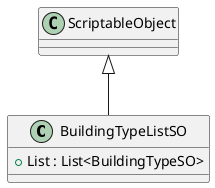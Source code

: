 @startuml
class BuildingTypeListSO {
    + List : List<BuildingTypeSO>
}
ScriptableObject <|-- BuildingTypeListSO
@enduml
